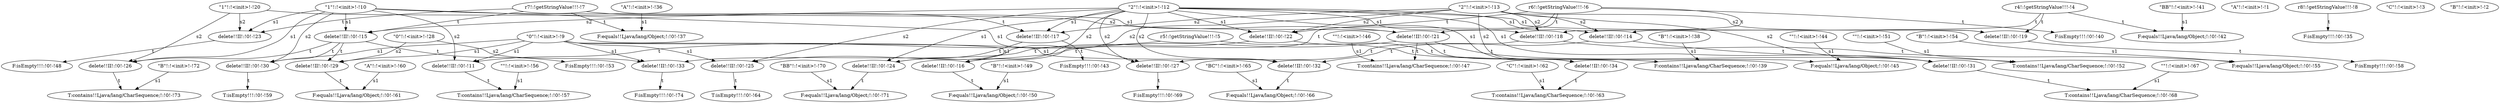 digraph G {
  6 [ label="r6!:!getStringValue!!!-!6" ];
  25 [ label="delete!!II!:!0!-!25" ];
  1 [ label="\"A\"!:!<init>!-!1" ];
  62 [ label="\"C\"!:!<init>!-!62" ];
  61 [ label="F:equals!!Ljava/lang/Object;!:!0!-!61" ];
  73 [ label="T:contains!!Ljava/lang/CharSequence;!:!0!-!73" ];
  64 [ label="T:isEmpty!!!:!0!-!64" ];
  28 [ label="\"0\"!:!<init>!-!28" ];
  44 [ label="\"\"!:!<init>!-!44" ];
  48 [ label="F:isEmpty!!!:!0!-!48" ];
  65 [ label="\"BC\"!:!<init>!-!65" ];
  8 [ label="r8!:!getStringValue!!!-!8" ];
  60 [ label="\"A\"!:!<init>!-!60" ];
  35 [ label="F:isEmpty!!!:!0!-!35" ];
  50 [ label="F:equals!!Ljava/lang/Object;!:!0!-!50" ];
  12 [ label="\"2\"!:!<init>!-!12" ];
  6 [ label="r6!:!getStringValue!!!-!6" ];
  49 [ label="\"B\"!:!<init>!-!49" ];
  23 [ label="delete!!II!:!0!-!23" ];
  24 [ label="delete!!II!:!0!-!24" ];
  69 [ label="F:isEmpty!!!:!0!-!69" ];
  68 [ label="T:contains!!Ljava/lang/CharSequence;!:!0!-!68" ];
  59 [ label="T:isEmpty!!!:!0!-!59" ];
  39 [ label="F:contains!!Ljava/lang/CharSequence;!:!0!-!39" ];
  4 [ label="r4!:!getStringValue!!!-!4" ];
  7 [ label="r7!:!getStringValue!!!-!7" ];
  5 [ label="r5!:!getStringValue!!!-!5" ];
  29 [ label="delete!!II!:!0!-!29" ];
  37 [ label="F:equals!!Ljava/lang/Object;!:!0!-!37" ];
  41 [ label="\"BB\"!:!<init>!-!41" ];
  36 [ label="\"A\"!:!<init>!-!36" ];
  26 [ label="delete!!II!:!0!-!26" ];
  21 [ label="delete!!II!:!0!-!21" ];
  38 [ label="\"B\"!:!<init>!-!38" ];
  13 [ label="\"2\"!:!<init>!-!13" ];
  71 [ label="F:equals!!Ljava/lang/Object;!:!0!-!71" ];
  56 [ label="\"\"!:!<init>!-!56" ];
  15 [ label="delete!!II!:!0!-!15" ];
  17 [ label="delete!!II!:!0!-!17" ];
  9 [ label="\"0\"!:!<init>!-!9" ];
  30 [ label="delete!!II!:!0!-!30" ];
  66 [ label="F:equals!!Ljava/lang/Object;!:!0!-!66" ];
  7 [ label="r7!:!getStringValue!!!-!7" ];
  8 [ label="r8!:!getStringValue!!!-!8" ];
  32 [ label="delete!!II!:!0!-!32" ];
  57 [ label="T:contains!!Ljava/lang/CharSequence;!:!0!-!57" ];
  47 [ label="T:contains!!Ljava/lang/CharSequence;!:!0!-!47" ];
  53 [ label="F:isEmpty!!!:!0!-!53" ];
  70 [ label="\"BB\"!:!<init>!-!70" ];
  19 [ label="delete!!II!:!0!-!19" ];
  3 [ label="\"C\"!:!<init>!-!3" ];
  43 [ label="F:isEmpty!!!:!0!-!43" ];
  74 [ label="F:isEmpty!!!:!0!-!74" ];
  5 [ label="r5!:!getStringValue!!!-!5" ];
  63 [ label="T:contains!!Ljava/lang/CharSequence;!:!0!-!63" ];
  22 [ label="delete!!II!:!0!-!22" ];
  27 [ label="delete!!II!:!0!-!27" ];
  72 [ label="\"B\"!:!<init>!-!72" ];
  34 [ label="delete!!II!:!0!-!34" ];
  58 [ label="F:isEmpty!!!:!0!-!58" ];
  67 [ label="\"\"!:!<init>!-!67" ];
  14 [ label="delete!!II!:!0!-!14" ];
  16 [ label="delete!!II!:!0!-!16" ];
  55 [ label="F:equals!!Ljava/lang/Object;!:!0!-!55" ];
  40 [ label="F:isEmpty!!!:!0!-!40" ];
  51 [ label="\"\"!:!<init>!-!51" ];
  18 [ label="delete!!II!:!0!-!18" ];
  11 [ label="delete!!II!:!0!-!11" ];
  46 [ label="\"\"!:!<init>!-!46" ];
  42 [ label="F:equals!!Ljava/lang/Object;!:!0!-!42" ];
  4 [ label="r4!:!getStringValue!!!-!4" ];
  10 [ label="\"1\"!:!<init>!-!10" ];
  20 [ label="\"1\"!:!<init>!-!20" ];
  45 [ label="F:equals!!Ljava/lang/Object;!:!0!-!45" ];
  2 [ label="\"B\"!:!<init>!-!2" ];
  52 [ label="T:contains!!Ljava/lang/CharSequence;!:!0!-!52" ];
  31 [ label="delete!!II!:!0!-!31" ];
  54 [ label="\"B\"!:!<init>!-!54" ];
  33 [ label="delete!!II!:!0!-!33" ];
  5 -> 11 [ label="t" ];
  9 -> 11 [ label="s1" ];
  10 -> 11 [ label="s2" ];
  4 -> 14 [ label="t" ];
  12 -> 14 [ label="s1" ];
  13 -> 14 [ label="s2" ];
  7 -> 15 [ label="t" ];
  10 -> 15 [ label="s1" ];
  12 -> 15 [ label="s2" ];
  6 -> 16 [ label="t" ];
  9 -> 16 [ label="s1" ];
  12 -> 16 [ label="s2" ];
  7 -> 17 [ label="t" ];
  12 -> 17 [ label="s1" ];
  13 -> 17 [ label="s2" ];
  6 -> 18 [ label="t" ];
  12 -> 18 [ label="s1" ];
  13 -> 18 [ label="s2" ];
  4 -> 19 [ label="t" ];
  12 -> 19 [ label="s1" ];
  13 -> 19 [ label="s2" ];
  6 -> 21 [ label="t" ];
  10 -> 21 [ label="s1" ];
  20 -> 21 [ label="s2" ];
  6 -> 22 [ label="t" ];
  12 -> 22 [ label="s1" ];
  13 -> 22 [ label="s2" ];
  7 -> 23 [ label="t" ];
  10 -> 23 [ label="s1" ];
  20 -> 23 [ label="s2" ];
  17 -> 24 [ label="t" ];
  12 -> 24 [ label="s1" ];
  13 -> 24 [ label="s2" ];
  21 -> 25 [ label="t" ];
  9 -> 25 [ label="s1" ];
  12 -> 25 [ label="s2" ];
  15 -> 26 [ label="t" ];
  10 -> 26 [ label="s1" ];
  20 -> 26 [ label="s2" ];
  18 -> 27 [ label="t" ];
  10 -> 27 [ label="s1" ];
  12 -> 27 [ label="s2" ];
  15 -> 29 [ label="t" ];
  9 -> 29 [ label="s1" ];
  28 -> 29 [ label="s2" ];
  15 -> 30 [ label="t" ];
  9 -> 30 [ label="s1" ];
  10 -> 30 [ label="s2" ];
  21 -> 31 [ label="t" ];
  12 -> 31 [ label="s1" ];
  13 -> 31 [ label="s2" ];
  14 -> 32 [ label="t" ];
  9 -> 32 [ label="s1" ];
  12 -> 32 [ label="s2" ];
  22 -> 33 [ label="t" ];
  9 -> 33 [ label="s1" ];
  28 -> 33 [ label="s2" ];
  21 -> 34 [ label="t" ];
  12 -> 34 [ label="s1" ];
  13 -> 34 [ label="s2" ];
  32 -> 66 [ label="t" ];
  65 -> 66 [ label="s1" ];
  24 -> 71 [ label="t" ];
  70 -> 71 [ label="s1" ];
  34 -> 63 [ label="t" ];
  62 -> 63 [ label="s1" ];
  7 -> 37 [ label="t" ];
  36 -> 37 [ label="s1" ];
  6 -> 40 [ label="t" ];
  8 -> 35 [ label="t" ];
  19 -> 58 [ label="t" ];
  5 -> 39 [ label="t" ];
  38 -> 39 [ label="s1" ];
  4 -> 42 [ label="t" ];
  41 -> 42 [ label="s1" ];
  23 -> 48 [ label="t" ];
  31 -> 68 [ label="t" ];
  67 -> 68 [ label="s1" ];
  25 -> 64 [ label="t" ];
  14 -> 52 [ label="t" ];
  51 -> 52 [ label="s1" ];
  15 -> 53 [ label="t" ];
  29 -> 61 [ label="t" ];
  60 -> 61 [ label="s1" ];
  33 -> 74 [ label="t" ];
  26 -> 73 [ label="t" ];
  72 -> 73 [ label="s1" ];
  30 -> 59 [ label="t" ];
  17 -> 43 [ label="t" ];
  22 -> 45 [ label="t" ];
  44 -> 45 [ label="s1" ];
  11 -> 57 [ label="t" ];
  56 -> 57 [ label="s1" ];
  18 -> 55 [ label="t" ];
  54 -> 55 [ label="s1" ];
  21 -> 47 [ label="t" ];
  46 -> 47 [ label="s1" ];
  27 -> 69 [ label="t" ];
  16 -> 50 [ label="t" ];
  49 -> 50 [ label="s1" ];
}
